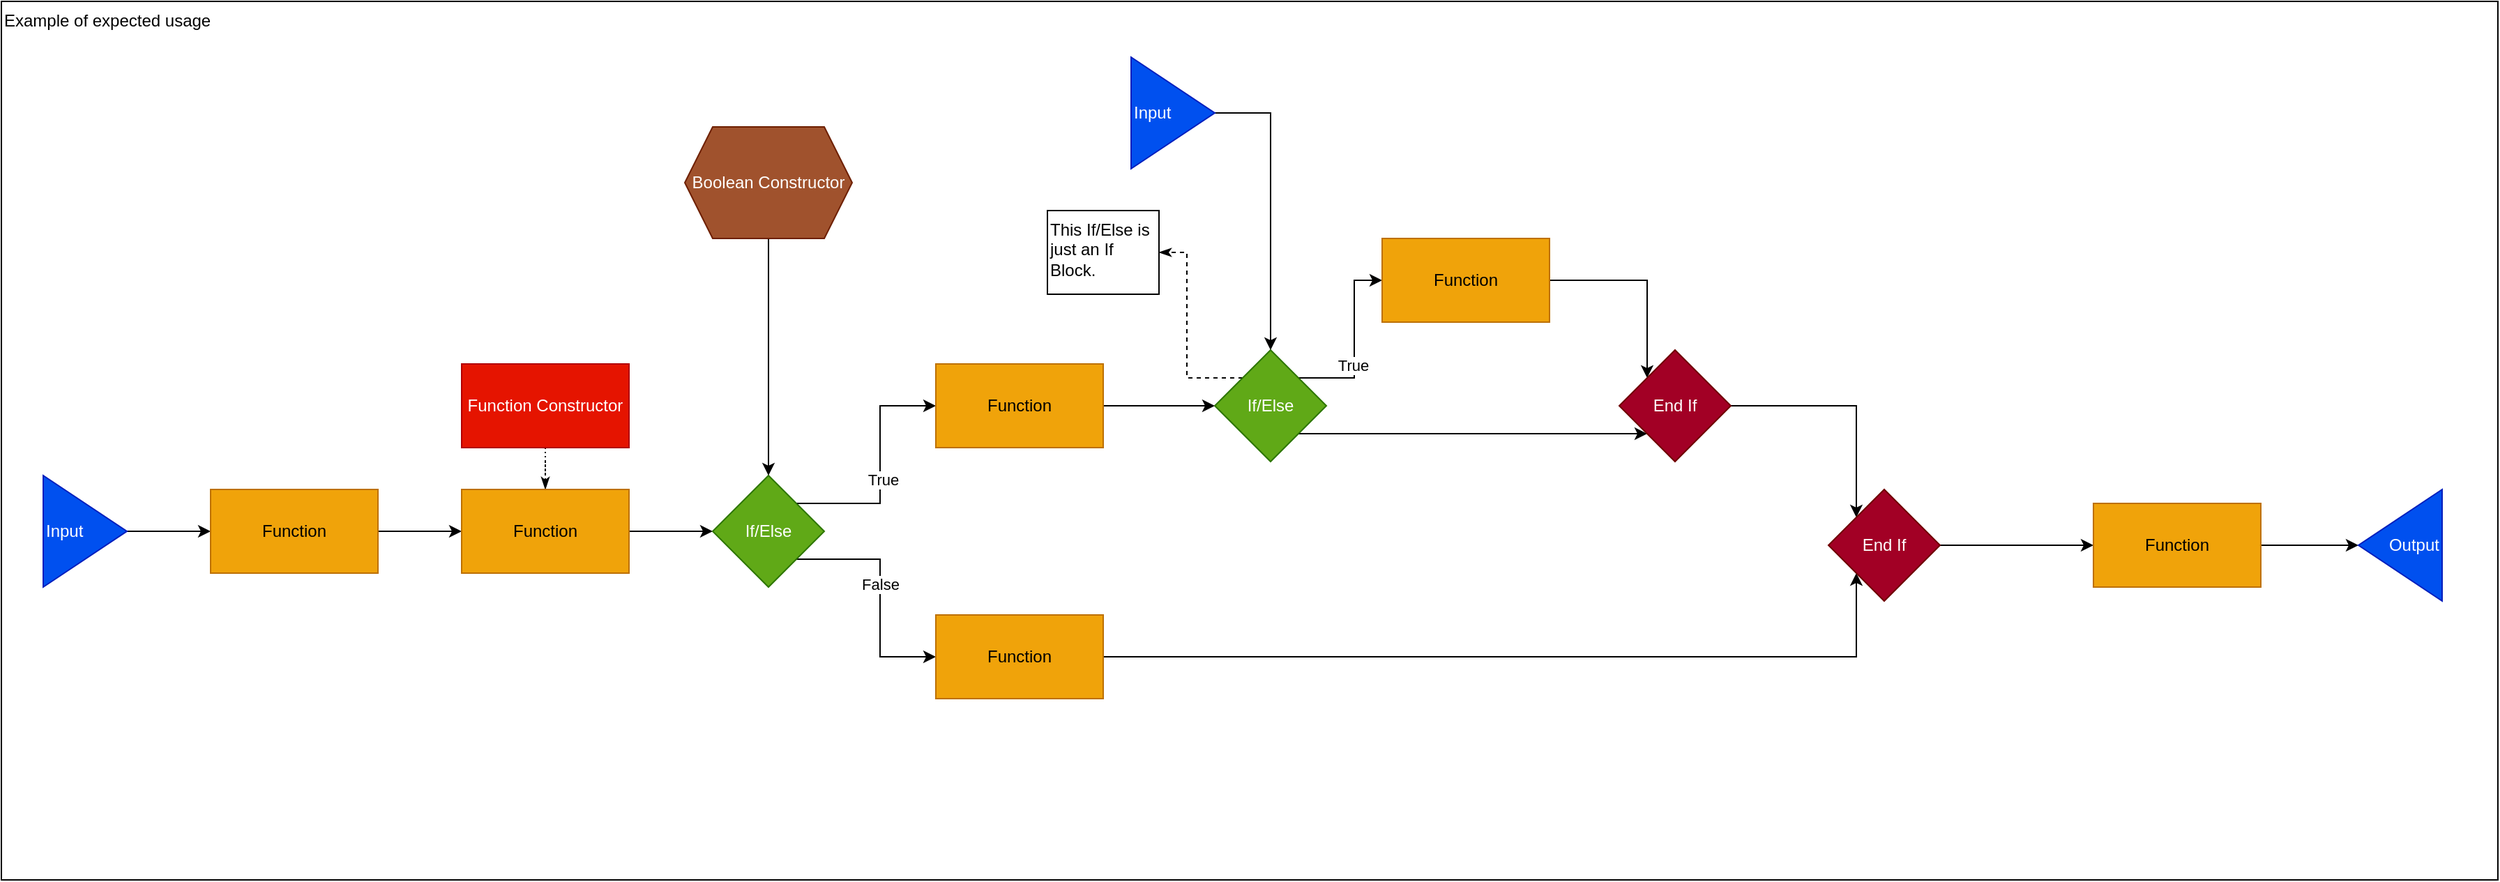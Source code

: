 <mxfile version="21.8.2" type="device">
  <diagram name="Page-1" id="rVXka8db7KZHsTNRGDj0">
    <mxGraphModel dx="4600" dy="2484" grid="1" gridSize="10" guides="1" tooltips="1" connect="1" arrows="1" fold="1" page="0" pageScale="1" pageWidth="850" pageHeight="1100" math="0" shadow="0">
      <root>
        <mxCell id="0" />
        <mxCell id="1" parent="0" />
        <mxCell id="WulkwlyHYuM5ElqRk_FG-63" value="Example of expected usage" style="text;html=1;strokeColor=default;fillColor=none;align=left;verticalAlign=top;whiteSpace=wrap;rounded=0;container=0;" vertex="1" parent="1">
          <mxGeometry x="-150" y="20" width="1790" height="630" as="geometry">
            <mxRectangle x="-150" y="20" width="190" height="30" as="alternateBounds" />
          </mxGeometry>
        </mxCell>
        <mxCell id="WulkwlyHYuM5ElqRk_FG-24" style="edgeStyle=orthogonalEdgeStyle;rounded=0;orthogonalLoop=1;jettySize=auto;html=1;exitX=1;exitY=0.5;exitDx=0;exitDy=0;entryX=0;entryY=0.5;entryDx=0;entryDy=0;" edge="1" parent="1" source="WulkwlyHYuM5ElqRk_FG-22" target="WulkwlyHYuM5ElqRk_FG-23">
          <mxGeometry relative="1" as="geometry" />
        </mxCell>
        <mxCell id="WulkwlyHYuM5ElqRk_FG-22" value="Input" style="triangle;whiteSpace=wrap;html=1;align=left;fillColor=#0050ef;fontColor=#ffffff;strokeColor=#001DBC;" vertex="1" parent="1">
          <mxGeometry x="-120" y="360" width="60" height="80" as="geometry" />
        </mxCell>
        <mxCell id="WulkwlyHYuM5ElqRk_FG-28" style="edgeStyle=orthogonalEdgeStyle;rounded=0;orthogonalLoop=1;jettySize=auto;html=1;exitX=1;exitY=0.5;exitDx=0;exitDy=0;" edge="1" parent="1" source="WulkwlyHYuM5ElqRk_FG-23" target="WulkwlyHYuM5ElqRk_FG-26">
          <mxGeometry relative="1" as="geometry" />
        </mxCell>
        <mxCell id="WulkwlyHYuM5ElqRk_FG-23" value="Function" style="rounded=0;whiteSpace=wrap;html=1;fillColor=#f0a30a;fontColor=#000000;strokeColor=#BD7000;" vertex="1" parent="1">
          <mxGeometry y="370" width="120" height="60" as="geometry" />
        </mxCell>
        <mxCell id="WulkwlyHYuM5ElqRk_FG-27" style="edgeStyle=orthogonalEdgeStyle;rounded=0;orthogonalLoop=1;jettySize=auto;html=1;exitX=0.5;exitY=1;exitDx=0;exitDy=0;dashed=1;dashPattern=1 2;endArrow=classicThin;endFill=1;" edge="1" parent="1" source="WulkwlyHYuM5ElqRk_FG-25" target="WulkwlyHYuM5ElqRk_FG-26">
          <mxGeometry relative="1" as="geometry" />
        </mxCell>
        <mxCell id="WulkwlyHYuM5ElqRk_FG-25" value="Function Constructor" style="rounded=0;whiteSpace=wrap;html=1;fillColor=#e51400;fontColor=#ffffff;strokeColor=#B20000;" vertex="1" parent="1">
          <mxGeometry x="180" y="280" width="120" height="60" as="geometry" />
        </mxCell>
        <mxCell id="WulkwlyHYuM5ElqRk_FG-35" style="edgeStyle=orthogonalEdgeStyle;rounded=0;orthogonalLoop=1;jettySize=auto;html=1;exitX=1;exitY=0.5;exitDx=0;exitDy=0;" edge="1" parent="1" source="WulkwlyHYuM5ElqRk_FG-26" target="WulkwlyHYuM5ElqRk_FG-34">
          <mxGeometry relative="1" as="geometry" />
        </mxCell>
        <mxCell id="WulkwlyHYuM5ElqRk_FG-26" value="Function" style="rounded=0;whiteSpace=wrap;html=1;fillColor=#f0a30a;fontColor=#000000;strokeColor=#BD7000;" vertex="1" parent="1">
          <mxGeometry x="180" y="370" width="120" height="60" as="geometry" />
        </mxCell>
        <mxCell id="WulkwlyHYuM5ElqRk_FG-38" style="edgeStyle=orthogonalEdgeStyle;rounded=0;orthogonalLoop=1;jettySize=auto;html=1;exitX=1;exitY=0;exitDx=0;exitDy=0;entryX=0;entryY=0.5;entryDx=0;entryDy=0;" edge="1" parent="1" source="WulkwlyHYuM5ElqRk_FG-34" target="WulkwlyHYuM5ElqRk_FG-36">
          <mxGeometry relative="1" as="geometry" />
        </mxCell>
        <mxCell id="WulkwlyHYuM5ElqRk_FG-40" value="True" style="edgeLabel;html=1;align=center;verticalAlign=middle;resizable=0;points=[];" vertex="1" connectable="0" parent="WulkwlyHYuM5ElqRk_FG-38">
          <mxGeometry x="-0.097" y="-2" relative="1" as="geometry">
            <mxPoint as="offset" />
          </mxGeometry>
        </mxCell>
        <mxCell id="WulkwlyHYuM5ElqRk_FG-39" style="edgeStyle=orthogonalEdgeStyle;rounded=0;orthogonalLoop=1;jettySize=auto;html=1;exitX=1;exitY=1;exitDx=0;exitDy=0;entryX=0;entryY=0.5;entryDx=0;entryDy=0;" edge="1" parent="1" source="WulkwlyHYuM5ElqRk_FG-34" target="WulkwlyHYuM5ElqRk_FG-37">
          <mxGeometry relative="1" as="geometry" />
        </mxCell>
        <mxCell id="WulkwlyHYuM5ElqRk_FG-41" value="False" style="edgeLabel;html=1;align=center;verticalAlign=middle;resizable=0;points=[];" vertex="1" connectable="0" parent="WulkwlyHYuM5ElqRk_FG-39">
          <mxGeometry x="-0.089" relative="1" as="geometry">
            <mxPoint as="offset" />
          </mxGeometry>
        </mxCell>
        <mxCell id="WulkwlyHYuM5ElqRk_FG-34" value="If/Else" style="rhombus;whiteSpace=wrap;html=1;fillColor=#60a917;strokeColor=#2D7600;fontColor=#ffffff;" vertex="1" parent="1">
          <mxGeometry x="360" y="360" width="80" height="80" as="geometry" />
        </mxCell>
        <mxCell id="WulkwlyHYuM5ElqRk_FG-45" style="edgeStyle=orthogonalEdgeStyle;rounded=0;orthogonalLoop=1;jettySize=auto;html=1;exitX=1;exitY=0.5;exitDx=0;exitDy=0;entryX=0;entryY=0.5;entryDx=0;entryDy=0;" edge="1" parent="1" source="WulkwlyHYuM5ElqRk_FG-36" target="WulkwlyHYuM5ElqRk_FG-44">
          <mxGeometry relative="1" as="geometry" />
        </mxCell>
        <mxCell id="WulkwlyHYuM5ElqRk_FG-36" value="Function" style="rounded=0;whiteSpace=wrap;html=1;fillColor=#f0a30a;fontColor=#000000;strokeColor=#BD7000;" vertex="1" parent="1">
          <mxGeometry x="520" y="280" width="120" height="60" as="geometry" />
        </mxCell>
        <mxCell id="WulkwlyHYuM5ElqRk_FG-58" style="edgeStyle=orthogonalEdgeStyle;rounded=0;orthogonalLoop=1;jettySize=auto;html=1;exitX=1;exitY=0.5;exitDx=0;exitDy=0;entryX=0;entryY=1;entryDx=0;entryDy=0;" edge="1" parent="1" source="WulkwlyHYuM5ElqRk_FG-37" target="WulkwlyHYuM5ElqRk_FG-56">
          <mxGeometry relative="1" as="geometry" />
        </mxCell>
        <mxCell id="WulkwlyHYuM5ElqRk_FG-37" value="Function" style="rounded=0;whiteSpace=wrap;html=1;fillColor=#f0a30a;fontColor=#000000;strokeColor=#BD7000;" vertex="1" parent="1">
          <mxGeometry x="520" y="460" width="120" height="60" as="geometry" />
        </mxCell>
        <mxCell id="WulkwlyHYuM5ElqRk_FG-43" style="edgeStyle=orthogonalEdgeStyle;rounded=0;orthogonalLoop=1;jettySize=auto;html=1;exitX=0.5;exitY=1;exitDx=0;exitDy=0;" edge="1" parent="1" source="WulkwlyHYuM5ElqRk_FG-42" target="WulkwlyHYuM5ElqRk_FG-34">
          <mxGeometry relative="1" as="geometry" />
        </mxCell>
        <mxCell id="WulkwlyHYuM5ElqRk_FG-42" value="Boolean Constructor" style="shape=hexagon;perimeter=hexagonPerimeter2;whiteSpace=wrap;html=1;fixedSize=1;fillColor=#a0522d;fontColor=#ffffff;strokeColor=#6D1F00;" vertex="1" parent="1">
          <mxGeometry x="340" y="110" width="120" height="80" as="geometry" />
        </mxCell>
        <mxCell id="WulkwlyHYuM5ElqRk_FG-47" style="edgeStyle=orthogonalEdgeStyle;rounded=0;orthogonalLoop=1;jettySize=auto;html=1;exitX=1;exitY=0;exitDx=0;exitDy=0;entryX=0;entryY=0.5;entryDx=0;entryDy=0;" edge="1" parent="1" source="WulkwlyHYuM5ElqRk_FG-44" target="WulkwlyHYuM5ElqRk_FG-46">
          <mxGeometry relative="1" as="geometry" />
        </mxCell>
        <mxCell id="WulkwlyHYuM5ElqRk_FG-48" value="True" style="edgeLabel;html=1;align=center;verticalAlign=middle;resizable=0;points=[];" vertex="1" connectable="0" parent="WulkwlyHYuM5ElqRk_FG-47">
          <mxGeometry x="-0.23" y="1" relative="1" as="geometry">
            <mxPoint y="1" as="offset" />
          </mxGeometry>
        </mxCell>
        <mxCell id="WulkwlyHYuM5ElqRk_FG-52" style="edgeStyle=orthogonalEdgeStyle;rounded=0;orthogonalLoop=1;jettySize=auto;html=1;exitX=1;exitY=1;exitDx=0;exitDy=0;entryX=0;entryY=1;entryDx=0;entryDy=0;" edge="1" parent="1" source="WulkwlyHYuM5ElqRk_FG-44" target="WulkwlyHYuM5ElqRk_FG-50">
          <mxGeometry relative="1" as="geometry" />
        </mxCell>
        <mxCell id="WulkwlyHYuM5ElqRk_FG-53" style="edgeStyle=orthogonalEdgeStyle;rounded=0;orthogonalLoop=1;jettySize=auto;html=1;exitX=0;exitY=0;exitDx=0;exitDy=0;entryX=1;entryY=0.5;entryDx=0;entryDy=0;dashed=1;endArrow=classicThin;endFill=1;" edge="1" parent="1" source="WulkwlyHYuM5ElqRk_FG-44" target="WulkwlyHYuM5ElqRk_FG-49">
          <mxGeometry relative="1" as="geometry" />
        </mxCell>
        <mxCell id="WulkwlyHYuM5ElqRk_FG-44" value="If/Else" style="rhombus;whiteSpace=wrap;html=1;fillColor=#60a917;strokeColor=#2D7600;fontColor=#ffffff;" vertex="1" parent="1">
          <mxGeometry x="720" y="270" width="80" height="80" as="geometry" />
        </mxCell>
        <mxCell id="WulkwlyHYuM5ElqRk_FG-51" style="edgeStyle=orthogonalEdgeStyle;rounded=0;orthogonalLoop=1;jettySize=auto;html=1;exitX=1;exitY=0.5;exitDx=0;exitDy=0;entryX=0;entryY=0;entryDx=0;entryDy=0;" edge="1" parent="1" source="WulkwlyHYuM5ElqRk_FG-46" target="WulkwlyHYuM5ElqRk_FG-50">
          <mxGeometry relative="1" as="geometry" />
        </mxCell>
        <mxCell id="WulkwlyHYuM5ElqRk_FG-46" value="Function" style="rounded=0;whiteSpace=wrap;html=1;fillColor=#f0a30a;fontColor=#000000;strokeColor=#BD7000;" vertex="1" parent="1">
          <mxGeometry x="840" y="190" width="120" height="60" as="geometry" />
        </mxCell>
        <mxCell id="WulkwlyHYuM5ElqRk_FG-49" value="This If/Else is just an If Block." style="text;html=1;strokeColor=default;fillColor=none;align=left;verticalAlign=top;whiteSpace=wrap;rounded=0;" vertex="1" parent="1">
          <mxGeometry x="600" y="170" width="80" height="60" as="geometry" />
        </mxCell>
        <mxCell id="WulkwlyHYuM5ElqRk_FG-57" style="edgeStyle=orthogonalEdgeStyle;rounded=0;orthogonalLoop=1;jettySize=auto;html=1;exitX=1;exitY=0.5;exitDx=0;exitDy=0;entryX=0;entryY=0;entryDx=0;entryDy=0;" edge="1" parent="1" source="WulkwlyHYuM5ElqRk_FG-50" target="WulkwlyHYuM5ElqRk_FG-56">
          <mxGeometry relative="1" as="geometry" />
        </mxCell>
        <mxCell id="WulkwlyHYuM5ElqRk_FG-50" value="End If" style="rhombus;whiteSpace=wrap;html=1;fillColor=#a20025;fontColor=#ffffff;strokeColor=#6F0000;" vertex="1" parent="1">
          <mxGeometry x="1010" y="270" width="80" height="80" as="geometry" />
        </mxCell>
        <mxCell id="WulkwlyHYuM5ElqRk_FG-55" style="edgeStyle=orthogonalEdgeStyle;rounded=0;orthogonalLoop=1;jettySize=auto;html=1;exitX=1;exitY=0.5;exitDx=0;exitDy=0;entryX=0.5;entryY=0;entryDx=0;entryDy=0;" edge="1" parent="1" source="WulkwlyHYuM5ElqRk_FG-54" target="WulkwlyHYuM5ElqRk_FG-44">
          <mxGeometry relative="1" as="geometry" />
        </mxCell>
        <mxCell id="WulkwlyHYuM5ElqRk_FG-54" value="Input" style="triangle;whiteSpace=wrap;html=1;align=left;fillColor=#0050ef;fontColor=#ffffff;strokeColor=#001DBC;" vertex="1" parent="1">
          <mxGeometry x="660" y="60" width="60" height="80" as="geometry" />
        </mxCell>
        <mxCell id="WulkwlyHYuM5ElqRk_FG-60" style="edgeStyle=orthogonalEdgeStyle;rounded=0;orthogonalLoop=1;jettySize=auto;html=1;exitX=1;exitY=0.5;exitDx=0;exitDy=0;" edge="1" parent="1" source="WulkwlyHYuM5ElqRk_FG-56" target="WulkwlyHYuM5ElqRk_FG-59">
          <mxGeometry relative="1" as="geometry" />
        </mxCell>
        <mxCell id="WulkwlyHYuM5ElqRk_FG-56" value="End If" style="rhombus;whiteSpace=wrap;html=1;fillColor=#a20025;fontColor=#ffffff;strokeColor=#6F0000;" vertex="1" parent="1">
          <mxGeometry x="1160" y="370" width="80" height="80" as="geometry" />
        </mxCell>
        <mxCell id="WulkwlyHYuM5ElqRk_FG-62" style="edgeStyle=orthogonalEdgeStyle;rounded=0;orthogonalLoop=1;jettySize=auto;html=1;exitX=1;exitY=0.5;exitDx=0;exitDy=0;entryX=1;entryY=0.5;entryDx=0;entryDy=0;" edge="1" parent="1" source="WulkwlyHYuM5ElqRk_FG-59" target="WulkwlyHYuM5ElqRk_FG-61">
          <mxGeometry relative="1" as="geometry" />
        </mxCell>
        <mxCell id="WulkwlyHYuM5ElqRk_FG-59" value="Function" style="rounded=0;whiteSpace=wrap;html=1;fillColor=#f0a30a;fontColor=#000000;strokeColor=#BD7000;" vertex="1" parent="1">
          <mxGeometry x="1350" y="380" width="120" height="60" as="geometry" />
        </mxCell>
        <mxCell id="WulkwlyHYuM5ElqRk_FG-61" value="Output" style="triangle;whiteSpace=wrap;html=1;direction=west;align=right;fillColor=#0050ef;fontColor=#ffffff;strokeColor=#001DBC;" vertex="1" parent="1">
          <mxGeometry x="1540" y="370" width="60" height="80" as="geometry" />
        </mxCell>
      </root>
    </mxGraphModel>
  </diagram>
</mxfile>
